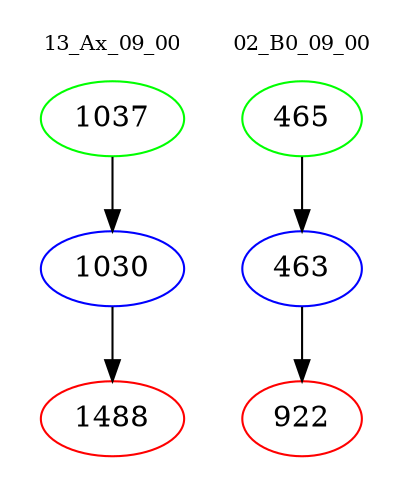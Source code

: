 digraph{
subgraph cluster_0 {
color = white
label = "13_Ax_09_00";
fontsize=10;
T0_1037 [label="1037", color="green"]
T0_1037 -> T0_1030 [color="black"]
T0_1030 [label="1030", color="blue"]
T0_1030 -> T0_1488 [color="black"]
T0_1488 [label="1488", color="red"]
}
subgraph cluster_1 {
color = white
label = "02_B0_09_00";
fontsize=10;
T1_465 [label="465", color="green"]
T1_465 -> T1_463 [color="black"]
T1_463 [label="463", color="blue"]
T1_463 -> T1_922 [color="black"]
T1_922 [label="922", color="red"]
}
}
